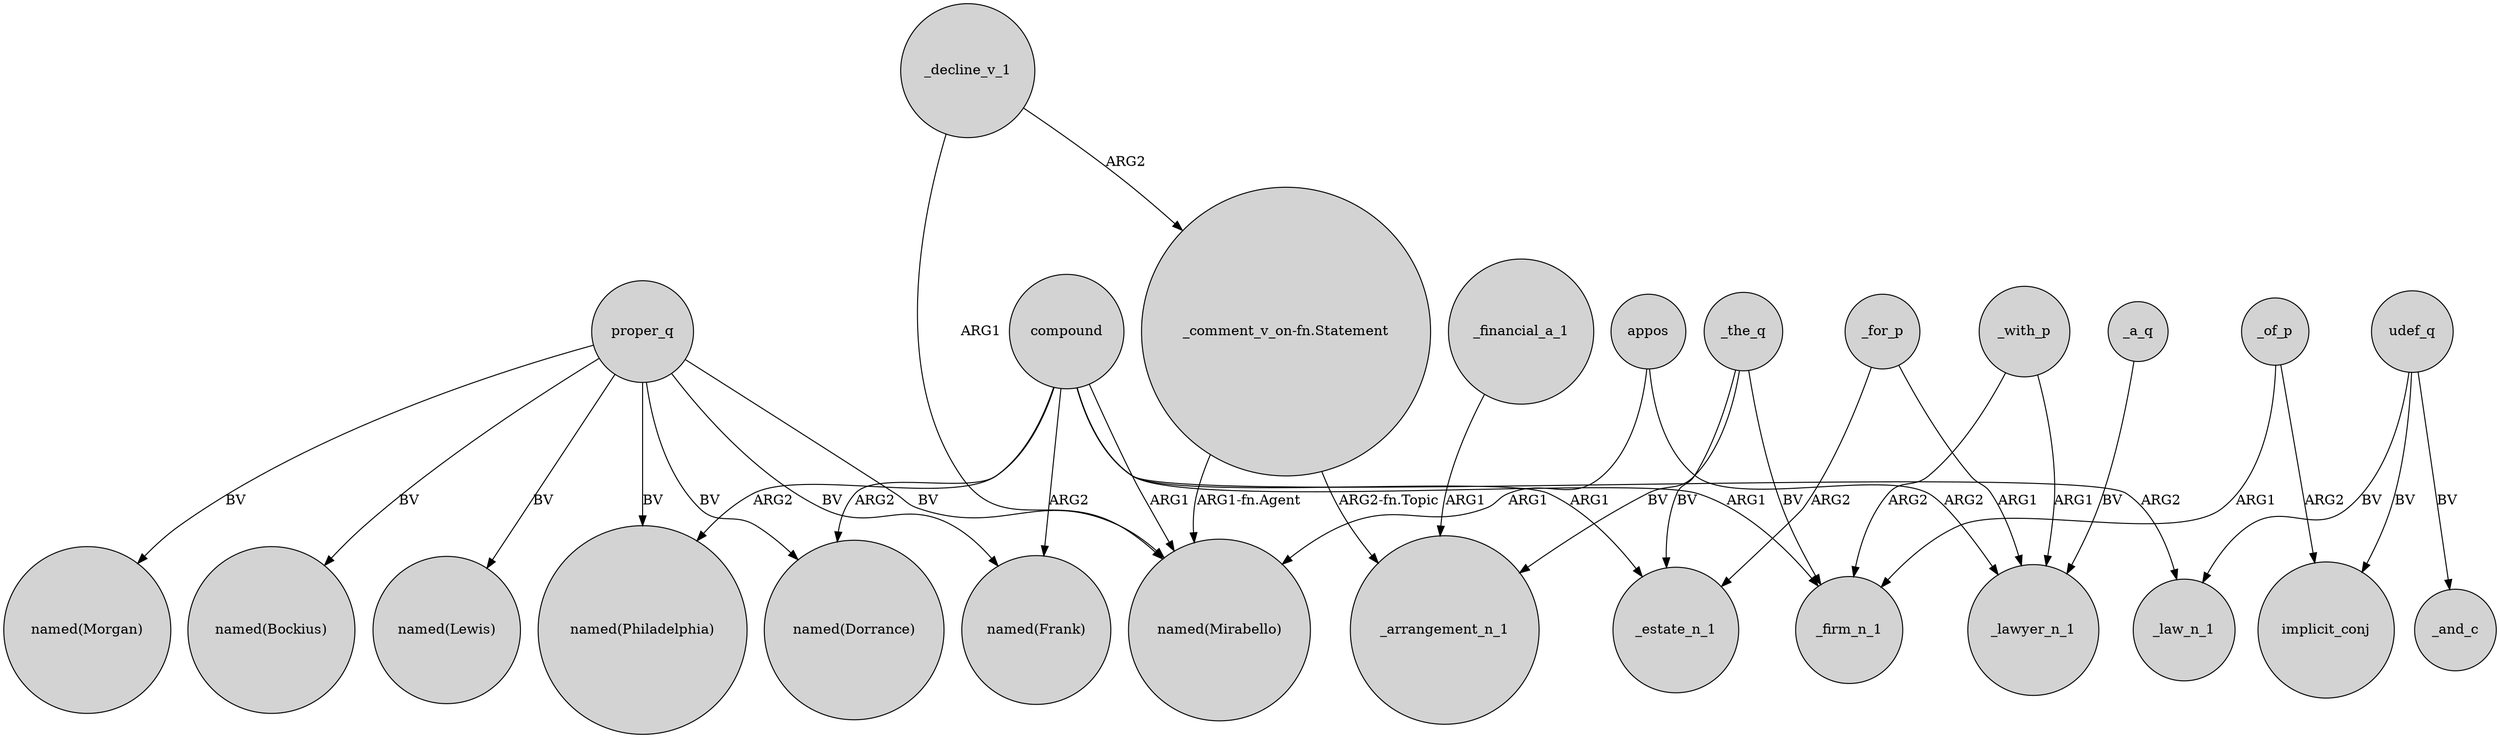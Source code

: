 digraph {
	node [shape=circle style=filled]
	proper_q -> "named(Philadelphia)" [label=BV]
	_decline_v_1 -> "named(Mirabello)" [label=ARG1]
	_a_q -> _lawyer_n_1 [label=BV]
	_the_q -> _estate_n_1 [label=BV]
	_the_q -> _arrangement_n_1 [label=BV]
	proper_q -> "named(Lewis)" [label=BV]
	_of_p -> _firm_n_1 [label=ARG1]
	proper_q -> "named(Morgan)" [label=BV]
	appos -> "named(Mirabello)" [label=ARG1]
	compound -> "named(Philadelphia)" [label=ARG2]
	appos -> _lawyer_n_1 [label=ARG2]
	"_comment_v_on-fn.Statement" -> _arrangement_n_1 [label="ARG2-fn.Topic"]
	udef_q -> _law_n_1 [label=BV]
	udef_q -> implicit_conj [label=BV]
	proper_q -> "named(Dorrance)" [label=BV]
	_decline_v_1 -> "_comment_v_on-fn.Statement" [label=ARG2]
	_with_p -> _firm_n_1 [label=ARG2]
	compound -> "named(Mirabello)" [label=ARG1]
	"_comment_v_on-fn.Statement" -> "named(Mirabello)" [label="ARG1-fn.Agent"]
	_financial_a_1 -> _arrangement_n_1 [label=ARG1]
	compound -> _firm_n_1 [label=ARG1]
	proper_q -> "named(Mirabello)" [label=BV]
	_the_q -> _firm_n_1 [label=BV]
	_for_p -> _estate_n_1 [label=ARG2]
	compound -> "named(Dorrance)" [label=ARG2]
	_of_p -> implicit_conj [label=ARG2]
	proper_q -> "named(Bockius)" [label=BV]
	_with_p -> _lawyer_n_1 [label=ARG1]
	compound -> _law_n_1 [label=ARG2]
	_for_p -> _lawyer_n_1 [label=ARG1]
	udef_q -> _and_c [label=BV]
	compound -> "named(Frank)" [label=ARG2]
	compound -> _estate_n_1 [label=ARG1]
	proper_q -> "named(Frank)" [label=BV]
}
